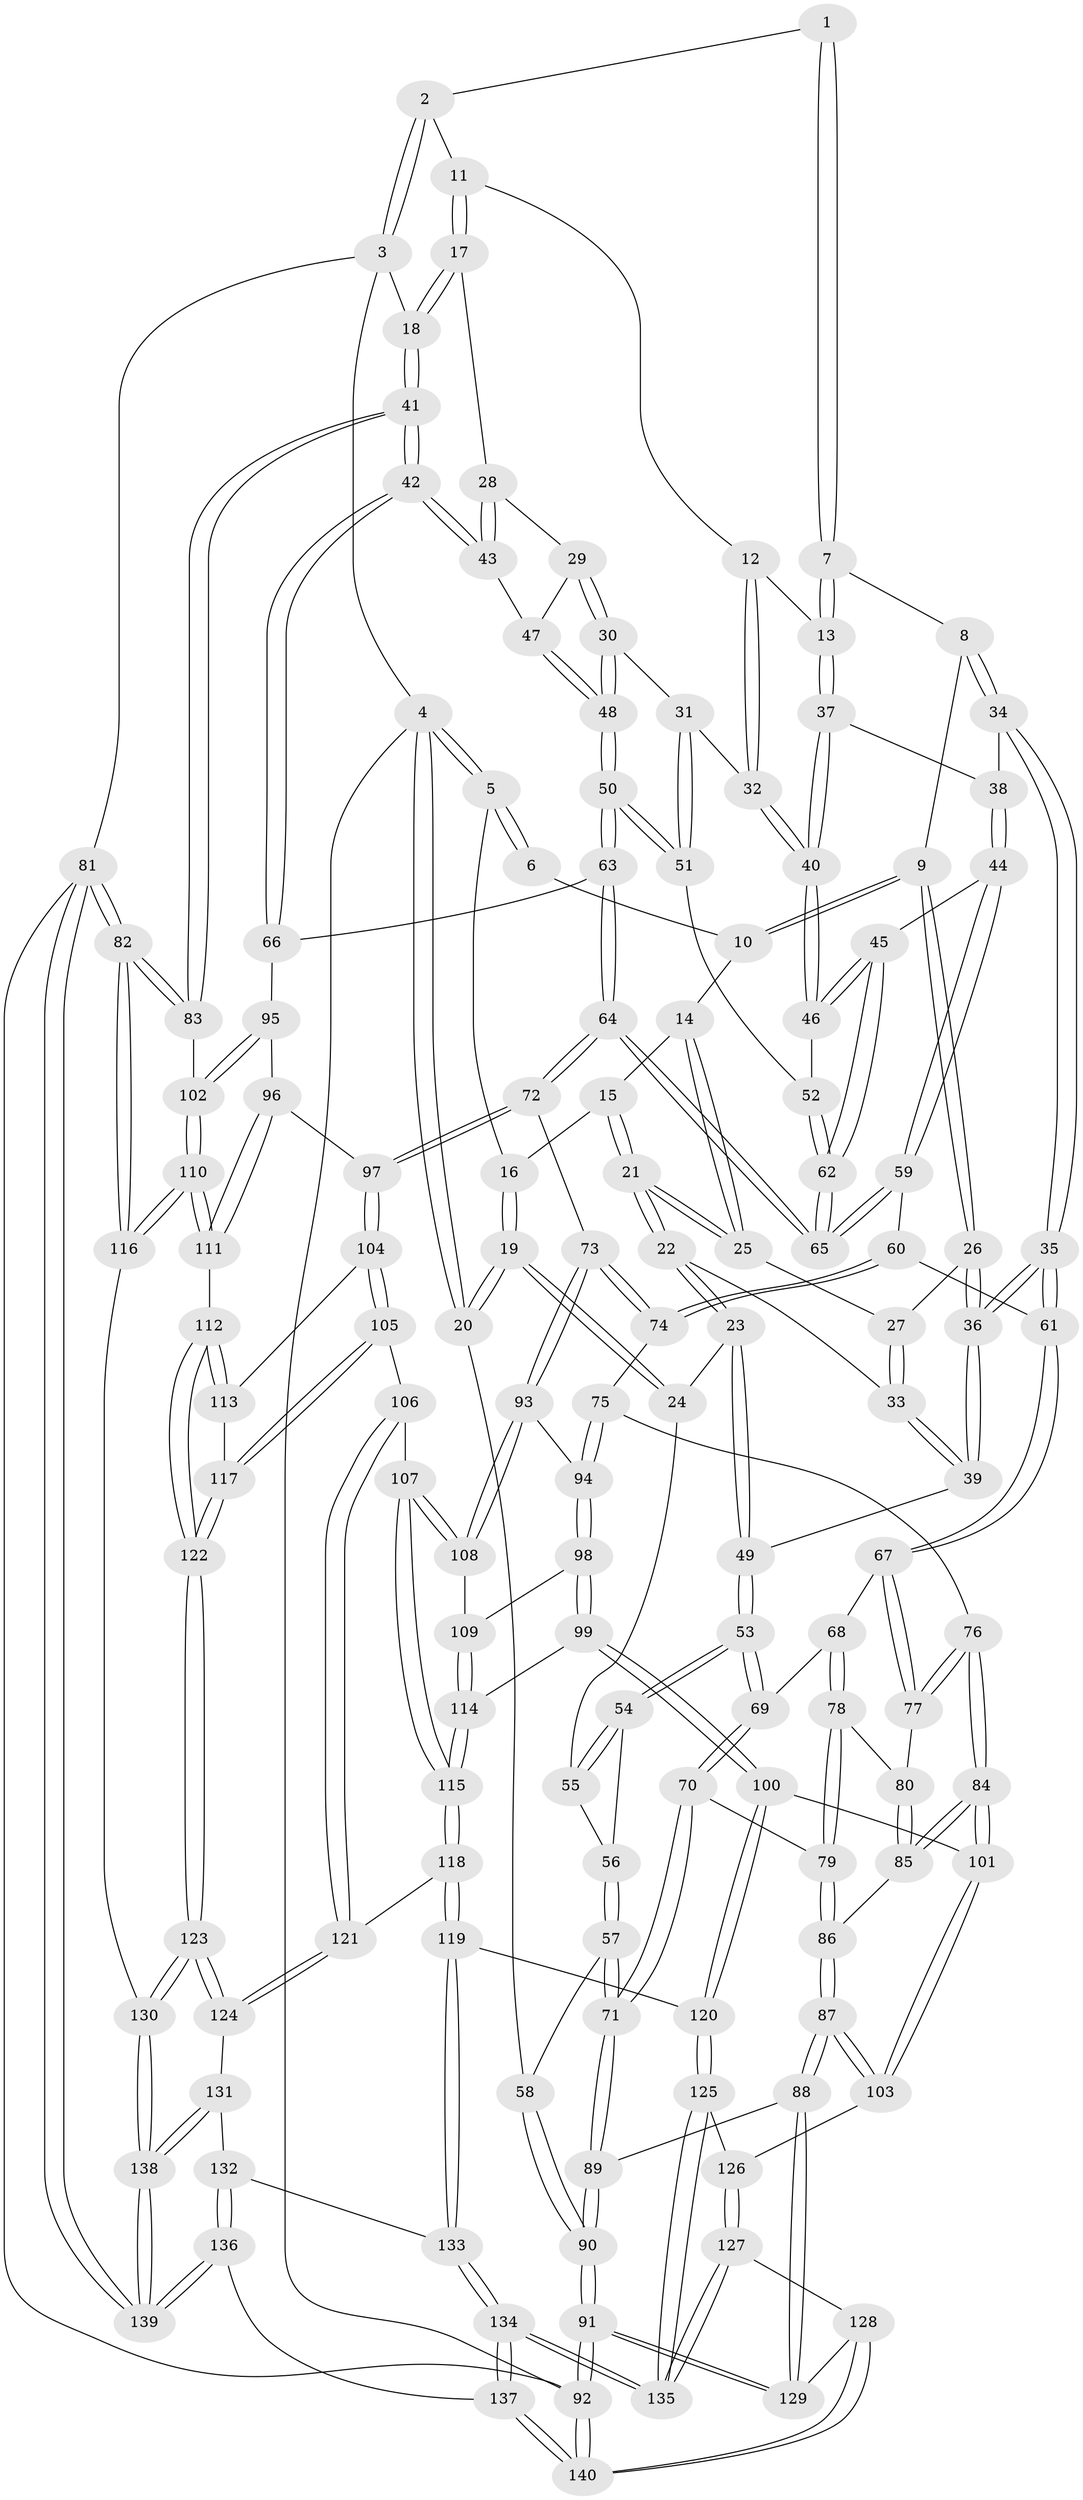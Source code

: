 // Generated by graph-tools (version 1.1) at 2025/03/03/09/25 03:03:29]
// undirected, 140 vertices, 347 edges
graph export_dot {
graph [start="1"]
  node [color=gray90,style=filled];
  1 [pos="+0.5066096849143948+0"];
  2 [pos="+0.5748996273774329+0"];
  3 [pos="+1+0"];
  4 [pos="+0+0"];
  5 [pos="+0+0"];
  6 [pos="+0.23574086698564783+0"];
  7 [pos="+0.43636782873574864+0.11792269489498612"];
  8 [pos="+0.41112068197687984+0.1226258229031989"];
  9 [pos="+0.3722139815683291+0.11987838154772942"];
  10 [pos="+0.31377888089578365+0.05275881521314678"];
  11 [pos="+0.6282691115772233+0.046128933947635564"];
  12 [pos="+0.6114292959452576+0.10457672865911852"];
  13 [pos="+0.4707578638266852+0.14232027778137035"];
  14 [pos="+0.19805435187367176+0.1048817060462192"];
  15 [pos="+0.1438815101937133+0.04992574866787703"];
  16 [pos="+0.05907026054508948+0"];
  17 [pos="+0.8557467108465169+0.08669684470183017"];
  18 [pos="+1+0"];
  19 [pos="+0.055416479255429446+0.24826338626306954"];
  20 [pos="+0+0.3268036006235592"];
  21 [pos="+0.11053351775774992+0.20384742956320637"];
  22 [pos="+0.0782068109847099+0.24748116183046298"];
  23 [pos="+0.07274779499935431+0.24974022792748596"];
  24 [pos="+0.060538184354591566+0.24910052865134588"];
  25 [pos="+0.21080412534819643+0.13833412772838435"];
  26 [pos="+0.30132231556496325+0.17152961859911237"];
  27 [pos="+0.22955042299429818+0.15941820019098185"];
  28 [pos="+0.8148648126757524+0.15314058527964686"];
  29 [pos="+0.7431273304180299+0.21465533301997736"];
  30 [pos="+0.7191252465089925+0.22403953063330007"];
  31 [pos="+0.6926405328242414+0.2276883519477714"];
  32 [pos="+0.6911690867643643+0.22767143168372725"];
  33 [pos="+0.19548389592953838+0.24952465622436776"];
  34 [pos="+0.36684005858031393+0.29180282974484506"];
  35 [pos="+0.3158687721512506+0.3583755605029503"];
  36 [pos="+0.30939065362509055+0.3491607376574661"];
  37 [pos="+0.47659734342891186+0.16082796436770413"];
  38 [pos="+0.48413312169450967+0.22558817684286384"];
  39 [pos="+0.2596288417340829+0.3177405671923551"];
  40 [pos="+0.6657050375722402+0.2462167612101432"];
  41 [pos="+1+0.4382270752544563"];
  42 [pos="+1+0.4396782995049999"];
  43 [pos="+0.9228262012475636+0.31922307203312117"];
  44 [pos="+0.532544263335753+0.31346364986594566"];
  45 [pos="+0.607342735179476+0.297155905897931"];
  46 [pos="+0.6307127341933847+0.2820347068212579"];
  47 [pos="+0.8218154418840464+0.30566779426827895"];
  48 [pos="+0.789509673334277+0.4165134044157805"];
  49 [pos="+0.12952609810832727+0.3306570209033318"];
  50 [pos="+0.7915718556279491+0.46102268268197133"];
  51 [pos="+0.7192265556570094+0.3738710024254832"];
  52 [pos="+0.6782305441204122+0.36496240714672123"];
  53 [pos="+0.13976887115056263+0.43783242426041874"];
  54 [pos="+0.10737148433911206+0.42796528520636606"];
  55 [pos="+0.07059041482497606+0.3099777841343857"];
  56 [pos="+0.07744523962106437+0.4211879421310139"];
  57 [pos="+0+0.4107707742019196"];
  58 [pos="+0+0.33245845179943234"];
  59 [pos="+0.469729660668293+0.4057489042251595"];
  60 [pos="+0.3870773331418941+0.4271972719221798"];
  61 [pos="+0.3298291566548464+0.41436053954958746"];
  62 [pos="+0.6498326521839648+0.48049851037627783"];
  63 [pos="+0.7976828402114542+0.4834116244494526"];
  64 [pos="+0.6607688388388008+0.539391590833668"];
  65 [pos="+0.6536125127996777+0.5300947203576221"];
  66 [pos="+0.9009096607357925+0.5004152305110054"];
  67 [pos="+0.3199788577942892+0.4229310887999548"];
  68 [pos="+0.3131039926492096+0.42573033328498605"];
  69 [pos="+0.1565983245051463+0.453407973202678"];
  70 [pos="+0.11462110390606359+0.5475563708336523"];
  71 [pos="+0.09259826310173296+0.5678790443478775"];
  72 [pos="+0.6464269886214951+0.5799057074077602"];
  73 [pos="+0.61380472328484+0.5958795412574627"];
  74 [pos="+0.4422199951007805+0.5668317066969498"];
  75 [pos="+0.42814885804216885+0.6030508692669418"];
  76 [pos="+0.34582711918269726+0.6244272799591322"];
  77 [pos="+0.3196526813022341+0.467387663377769"];
  78 [pos="+0.22079257297203064+0.5894082142756235"];
  79 [pos="+0.2200674001504722+0.5899381532400036"];
  80 [pos="+0.28119620694265207+0.6006269368931397"];
  81 [pos="+1+1"];
  82 [pos="+1+1"];
  83 [pos="+1+0.5059381568221651"];
  84 [pos="+0.32790955597214305+0.6491850794550755"];
  85 [pos="+0.2985186670847033+0.6326774144915757"];
  86 [pos="+0.21816142910204306+0.6459879866066213"];
  87 [pos="+0.17106211237232616+0.7301328668578182"];
  88 [pos="+0.14134829208236316+0.7390943783722734"];
  89 [pos="+0.052081502036436626+0.6277710836974615"];
  90 [pos="+0+0.6181013527530119"];
  91 [pos="+0+1"];
  92 [pos="+0+1"];
  93 [pos="+0.5527507104436795+0.663093059402829"];
  94 [pos="+0.44894807881551313+0.6734816442109761"];
  95 [pos="+0.8805976876390851+0.5827846579888499"];
  96 [pos="+0.7953703711763794+0.6876874124197042"];
  97 [pos="+0.6800077375314708+0.6475995079380181"];
  98 [pos="+0.4360527415618843+0.6943862760946746"];
  99 [pos="+0.4038095520610355+0.7339547031930798"];
  100 [pos="+0.39643681544024834+0.7382977533916194"];
  101 [pos="+0.3330481920228873+0.7117534908892915"];
  102 [pos="+0.9038588398898942+0.731404413325543"];
  103 [pos="+0.26632043612853545+0.7437928945398412"];
  104 [pos="+0.6789794011310937+0.6863477412685449"];
  105 [pos="+0.60303629840233+0.7718410189318303"];
  106 [pos="+0.5924907477416903+0.7724033190917535"];
  107 [pos="+0.5530327556877656+0.7292705657398731"];
  108 [pos="+0.5473380741860051+0.7162282592264941"];
  109 [pos="+0.5139259679765609+0.7344129958742179"];
  110 [pos="+0.891560479058503+0.7935808088208007"];
  111 [pos="+0.8415581826025306+0.7747617872911065"];
  112 [pos="+0.7319571757554744+0.8014670635330098"];
  113 [pos="+0.7031958993170034+0.751077827618098"];
  114 [pos="+0.48861619776627585+0.7608595126925642"];
  115 [pos="+0.5116531649880055+0.8071269687757556"];
  116 [pos="+0.9516238907068629+0.8674544573156059"];
  117 [pos="+0.6260295514892756+0.7938766960980602"];
  118 [pos="+0.5155232212879981+0.8343500360080739"];
  119 [pos="+0.48230044578863346+0.8527405628598087"];
  120 [pos="+0.3993675577518656+0.7793223002277933"];
  121 [pos="+0.5441215498356536+0.8373385498225399"];
  122 [pos="+0.683871388907654+0.8946350323141021"];
  123 [pos="+0.6807875930675226+0.9105773274536415"];
  124 [pos="+0.5752535424565413+0.8645560708804167"];
  125 [pos="+0.3368397768638869+0.8774974882894868"];
  126 [pos="+0.2839635697197198+0.8001264382575584"];
  127 [pos="+0.19867721749765643+0.8881315108252535"];
  128 [pos="+0.11961299056516798+0.8572464303768573"];
  129 [pos="+0.10672694531161792+0.848937048128752"];
  130 [pos="+0.6871297938906713+0.9330233069782485"];
  131 [pos="+0.5397983651496496+0.9184258825368264"];
  132 [pos="+0.5099745446555276+0.9110756691669681"];
  133 [pos="+0.4788439787980481+0.8608727179978288"];
  134 [pos="+0.3440336379025138+0.9913937451652983"];
  135 [pos="+0.3326904077125747+0.9695263828935946"];
  136 [pos="+0.45863241579785163+1"];
  137 [pos="+0.371652214700997+1"];
  138 [pos="+0.6486547332193829+1"];
  139 [pos="+0.6441609693511601+1"];
  140 [pos="+0.2655227910739492+1"];
  1 -- 2;
  1 -- 7;
  1 -- 7;
  2 -- 3;
  2 -- 3;
  2 -- 11;
  3 -- 4;
  3 -- 18;
  3 -- 81;
  4 -- 5;
  4 -- 5;
  4 -- 20;
  4 -- 20;
  4 -- 92;
  5 -- 6;
  5 -- 6;
  5 -- 16;
  6 -- 10;
  7 -- 8;
  7 -- 13;
  7 -- 13;
  8 -- 9;
  8 -- 34;
  8 -- 34;
  9 -- 10;
  9 -- 10;
  9 -- 26;
  9 -- 26;
  10 -- 14;
  11 -- 12;
  11 -- 17;
  11 -- 17;
  12 -- 13;
  12 -- 32;
  12 -- 32;
  13 -- 37;
  13 -- 37;
  14 -- 15;
  14 -- 25;
  14 -- 25;
  15 -- 16;
  15 -- 21;
  15 -- 21;
  16 -- 19;
  16 -- 19;
  17 -- 18;
  17 -- 18;
  17 -- 28;
  18 -- 41;
  18 -- 41;
  19 -- 20;
  19 -- 20;
  19 -- 24;
  19 -- 24;
  20 -- 58;
  21 -- 22;
  21 -- 22;
  21 -- 25;
  21 -- 25;
  22 -- 23;
  22 -- 23;
  22 -- 33;
  23 -- 24;
  23 -- 49;
  23 -- 49;
  24 -- 55;
  25 -- 27;
  26 -- 27;
  26 -- 36;
  26 -- 36;
  27 -- 33;
  27 -- 33;
  28 -- 29;
  28 -- 43;
  28 -- 43;
  29 -- 30;
  29 -- 30;
  29 -- 47;
  30 -- 31;
  30 -- 48;
  30 -- 48;
  31 -- 32;
  31 -- 51;
  31 -- 51;
  32 -- 40;
  32 -- 40;
  33 -- 39;
  33 -- 39;
  34 -- 35;
  34 -- 35;
  34 -- 38;
  35 -- 36;
  35 -- 36;
  35 -- 61;
  35 -- 61;
  36 -- 39;
  36 -- 39;
  37 -- 38;
  37 -- 40;
  37 -- 40;
  38 -- 44;
  38 -- 44;
  39 -- 49;
  40 -- 46;
  40 -- 46;
  41 -- 42;
  41 -- 42;
  41 -- 83;
  41 -- 83;
  42 -- 43;
  42 -- 43;
  42 -- 66;
  42 -- 66;
  43 -- 47;
  44 -- 45;
  44 -- 59;
  44 -- 59;
  45 -- 46;
  45 -- 46;
  45 -- 62;
  45 -- 62;
  46 -- 52;
  47 -- 48;
  47 -- 48;
  48 -- 50;
  48 -- 50;
  49 -- 53;
  49 -- 53;
  50 -- 51;
  50 -- 51;
  50 -- 63;
  50 -- 63;
  51 -- 52;
  52 -- 62;
  52 -- 62;
  53 -- 54;
  53 -- 54;
  53 -- 69;
  53 -- 69;
  54 -- 55;
  54 -- 55;
  54 -- 56;
  55 -- 56;
  56 -- 57;
  56 -- 57;
  57 -- 58;
  57 -- 71;
  57 -- 71;
  58 -- 90;
  58 -- 90;
  59 -- 60;
  59 -- 65;
  59 -- 65;
  60 -- 61;
  60 -- 74;
  60 -- 74;
  61 -- 67;
  61 -- 67;
  62 -- 65;
  62 -- 65;
  63 -- 64;
  63 -- 64;
  63 -- 66;
  64 -- 65;
  64 -- 65;
  64 -- 72;
  64 -- 72;
  66 -- 95;
  67 -- 68;
  67 -- 77;
  67 -- 77;
  68 -- 69;
  68 -- 78;
  68 -- 78;
  69 -- 70;
  69 -- 70;
  70 -- 71;
  70 -- 71;
  70 -- 79;
  71 -- 89;
  71 -- 89;
  72 -- 73;
  72 -- 97;
  72 -- 97;
  73 -- 74;
  73 -- 74;
  73 -- 93;
  73 -- 93;
  74 -- 75;
  75 -- 76;
  75 -- 94;
  75 -- 94;
  76 -- 77;
  76 -- 77;
  76 -- 84;
  76 -- 84;
  77 -- 80;
  78 -- 79;
  78 -- 79;
  78 -- 80;
  79 -- 86;
  79 -- 86;
  80 -- 85;
  80 -- 85;
  81 -- 82;
  81 -- 82;
  81 -- 139;
  81 -- 139;
  81 -- 92;
  82 -- 83;
  82 -- 83;
  82 -- 116;
  82 -- 116;
  83 -- 102;
  84 -- 85;
  84 -- 85;
  84 -- 101;
  84 -- 101;
  85 -- 86;
  86 -- 87;
  86 -- 87;
  87 -- 88;
  87 -- 88;
  87 -- 103;
  87 -- 103;
  88 -- 89;
  88 -- 129;
  88 -- 129;
  89 -- 90;
  89 -- 90;
  90 -- 91;
  90 -- 91;
  91 -- 92;
  91 -- 92;
  91 -- 129;
  91 -- 129;
  92 -- 140;
  92 -- 140;
  93 -- 94;
  93 -- 108;
  93 -- 108;
  94 -- 98;
  94 -- 98;
  95 -- 96;
  95 -- 102;
  95 -- 102;
  96 -- 97;
  96 -- 111;
  96 -- 111;
  97 -- 104;
  97 -- 104;
  98 -- 99;
  98 -- 99;
  98 -- 109;
  99 -- 100;
  99 -- 100;
  99 -- 114;
  100 -- 101;
  100 -- 120;
  100 -- 120;
  101 -- 103;
  101 -- 103;
  102 -- 110;
  102 -- 110;
  103 -- 126;
  104 -- 105;
  104 -- 105;
  104 -- 113;
  105 -- 106;
  105 -- 117;
  105 -- 117;
  106 -- 107;
  106 -- 121;
  106 -- 121;
  107 -- 108;
  107 -- 108;
  107 -- 115;
  107 -- 115;
  108 -- 109;
  109 -- 114;
  109 -- 114;
  110 -- 111;
  110 -- 111;
  110 -- 116;
  110 -- 116;
  111 -- 112;
  112 -- 113;
  112 -- 113;
  112 -- 122;
  112 -- 122;
  113 -- 117;
  114 -- 115;
  114 -- 115;
  115 -- 118;
  115 -- 118;
  116 -- 130;
  117 -- 122;
  117 -- 122;
  118 -- 119;
  118 -- 119;
  118 -- 121;
  119 -- 120;
  119 -- 133;
  119 -- 133;
  120 -- 125;
  120 -- 125;
  121 -- 124;
  121 -- 124;
  122 -- 123;
  122 -- 123;
  123 -- 124;
  123 -- 124;
  123 -- 130;
  123 -- 130;
  124 -- 131;
  125 -- 126;
  125 -- 135;
  125 -- 135;
  126 -- 127;
  126 -- 127;
  127 -- 128;
  127 -- 135;
  127 -- 135;
  128 -- 129;
  128 -- 140;
  128 -- 140;
  130 -- 138;
  130 -- 138;
  131 -- 132;
  131 -- 138;
  131 -- 138;
  132 -- 133;
  132 -- 136;
  132 -- 136;
  133 -- 134;
  133 -- 134;
  134 -- 135;
  134 -- 135;
  134 -- 137;
  134 -- 137;
  136 -- 137;
  136 -- 139;
  136 -- 139;
  137 -- 140;
  137 -- 140;
  138 -- 139;
  138 -- 139;
}
